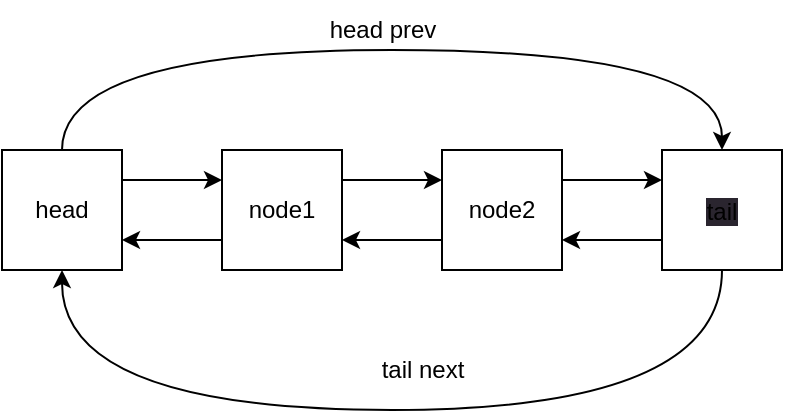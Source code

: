 <mxfile>
    <diagram id="TKFCgi0-IYaWLyl2HPXw" name="Page-1">
        <mxGraphModel dx="653" dy="609" grid="1" gridSize="10" guides="1" tooltips="1" connect="1" arrows="1" fold="1" page="1" pageScale="1" pageWidth="850" pageHeight="1100" math="0" shadow="0">
            <root>
                <mxCell id="0"/>
                <mxCell id="1" parent="0"/>
                <mxCell id="86" style="edgeStyle=none;html=1;exitX=0;exitY=0.75;exitDx=0;exitDy=0;entryX=1;entryY=0.75;entryDx=0;entryDy=0;" parent="1" source="2" target="47" edge="1">
                    <mxGeometry relative="1" as="geometry"/>
                </mxCell>
                <mxCell id="87" style="edgeStyle=none;html=1;exitX=1;exitY=0.25;exitDx=0;exitDy=0;entryX=0;entryY=0.25;entryDx=0;entryDy=0;" parent="1" source="2" target="66" edge="1">
                    <mxGeometry relative="1" as="geometry"/>
                </mxCell>
                <mxCell id="2" value="node1" style="rounded=0;whiteSpace=wrap;html=1;" parent="1" vertex="1">
                    <mxGeometry x="150" y="215" width="60" height="60" as="geometry"/>
                </mxCell>
                <mxCell id="85" style="edgeStyle=none;html=1;exitX=1;exitY=0.25;exitDx=0;exitDy=0;entryX=0;entryY=0.25;entryDx=0;entryDy=0;" parent="1" source="47" target="2" edge="1">
                    <mxGeometry relative="1" as="geometry"/>
                </mxCell>
                <mxCell id="93" style="edgeStyle=orthogonalEdgeStyle;curved=1;html=1;exitX=0.5;exitY=0;exitDx=0;exitDy=0;entryX=0.5;entryY=0;entryDx=0;entryDy=0;" parent="1" source="47" target="49" edge="1">
                    <mxGeometry relative="1" as="geometry">
                        <Array as="points">
                            <mxPoint x="70" y="165"/>
                            <mxPoint x="400" y="165"/>
                        </Array>
                    </mxGeometry>
                </mxCell>
                <mxCell id="47" value="head" style="rounded=0;whiteSpace=wrap;html=1;" parent="1" vertex="1">
                    <mxGeometry x="40" y="215" width="60" height="60" as="geometry"/>
                </mxCell>
                <mxCell id="84" style="edgeStyle=orthogonalEdgeStyle;curved=1;html=1;exitX=0.5;exitY=1;exitDx=0;exitDy=0;entryX=0.5;entryY=1;entryDx=0;entryDy=0;" parent="1" source="49" target="47" edge="1">
                    <mxGeometry relative="1" as="geometry">
                        <Array as="points">
                            <mxPoint x="400" y="345"/>
                            <mxPoint x="70" y="345"/>
                        </Array>
                    </mxGeometry>
                </mxCell>
                <mxCell id="91" style="edgeStyle=none;html=1;exitX=0;exitY=0.75;exitDx=0;exitDy=0;entryX=1;entryY=0.75;entryDx=0;entryDy=0;" parent="1" source="49" target="66" edge="1">
                    <mxGeometry relative="1" as="geometry"/>
                </mxCell>
                <mxCell id="49" value="&lt;div style=&quot;line-height: 18px;&quot;&gt;&lt;span style=&quot;background-color: rgb(42, 37, 47);&quot;&gt;tail&lt;/span&gt;&lt;/div&gt;" style="rounded=0;whiteSpace=wrap;html=1;" parent="1" vertex="1">
                    <mxGeometry x="370" y="215" width="60" height="60" as="geometry"/>
                </mxCell>
                <mxCell id="88" style="edgeStyle=none;html=1;exitX=0;exitY=0.75;exitDx=0;exitDy=0;entryX=1;entryY=0.75;entryDx=0;entryDy=0;" parent="1" source="66" target="2" edge="1">
                    <mxGeometry relative="1" as="geometry"/>
                </mxCell>
                <mxCell id="89" style="edgeStyle=none;html=1;exitX=1;exitY=0.25;exitDx=0;exitDy=0;entryX=0;entryY=0.25;entryDx=0;entryDy=0;" parent="1" source="66" target="49" edge="1">
                    <mxGeometry relative="1" as="geometry"/>
                </mxCell>
                <mxCell id="66" value="node2" style="rounded=0;whiteSpace=wrap;html=1;" parent="1" vertex="1">
                    <mxGeometry x="260" y="215" width="60" height="60" as="geometry"/>
                </mxCell>
                <mxCell id="123" style="edgeStyle=orthogonalEdgeStyle;curved=1;html=1;exitX=0.5;exitY=1;exitDx=0;exitDy=0;entryX=0.5;entryY=1;entryDx=0;entryDy=0;" parent="1" source="121" edge="1">
                    <mxGeometry relative="1" as="geometry">
                        <Array as="points">
                            <mxPoint x="90" y="390"/>
                            <mxPoint x="440" y="390"/>
                        </Array>
                        <mxPoint x="440" y="350" as="targetPoint"/>
                    </mxGeometry>
                </mxCell>
                <mxCell id="137" value="head prev" style="text;html=1;align=center;verticalAlign=middle;resizable=0;points=[];autosize=1;strokeColor=none;fillColor=none;" parent="1" vertex="1">
                    <mxGeometry x="190" y="140" width="80" height="30" as="geometry"/>
                </mxCell>
                <mxCell id="138" value="tail next" style="text;html=1;align=center;verticalAlign=middle;resizable=0;points=[];autosize=1;strokeColor=none;fillColor=none;" parent="1" vertex="1">
                    <mxGeometry x="220" y="310" width="60" height="30" as="geometry"/>
                </mxCell>
            </root>
        </mxGraphModel>
    </diagram>
</mxfile>